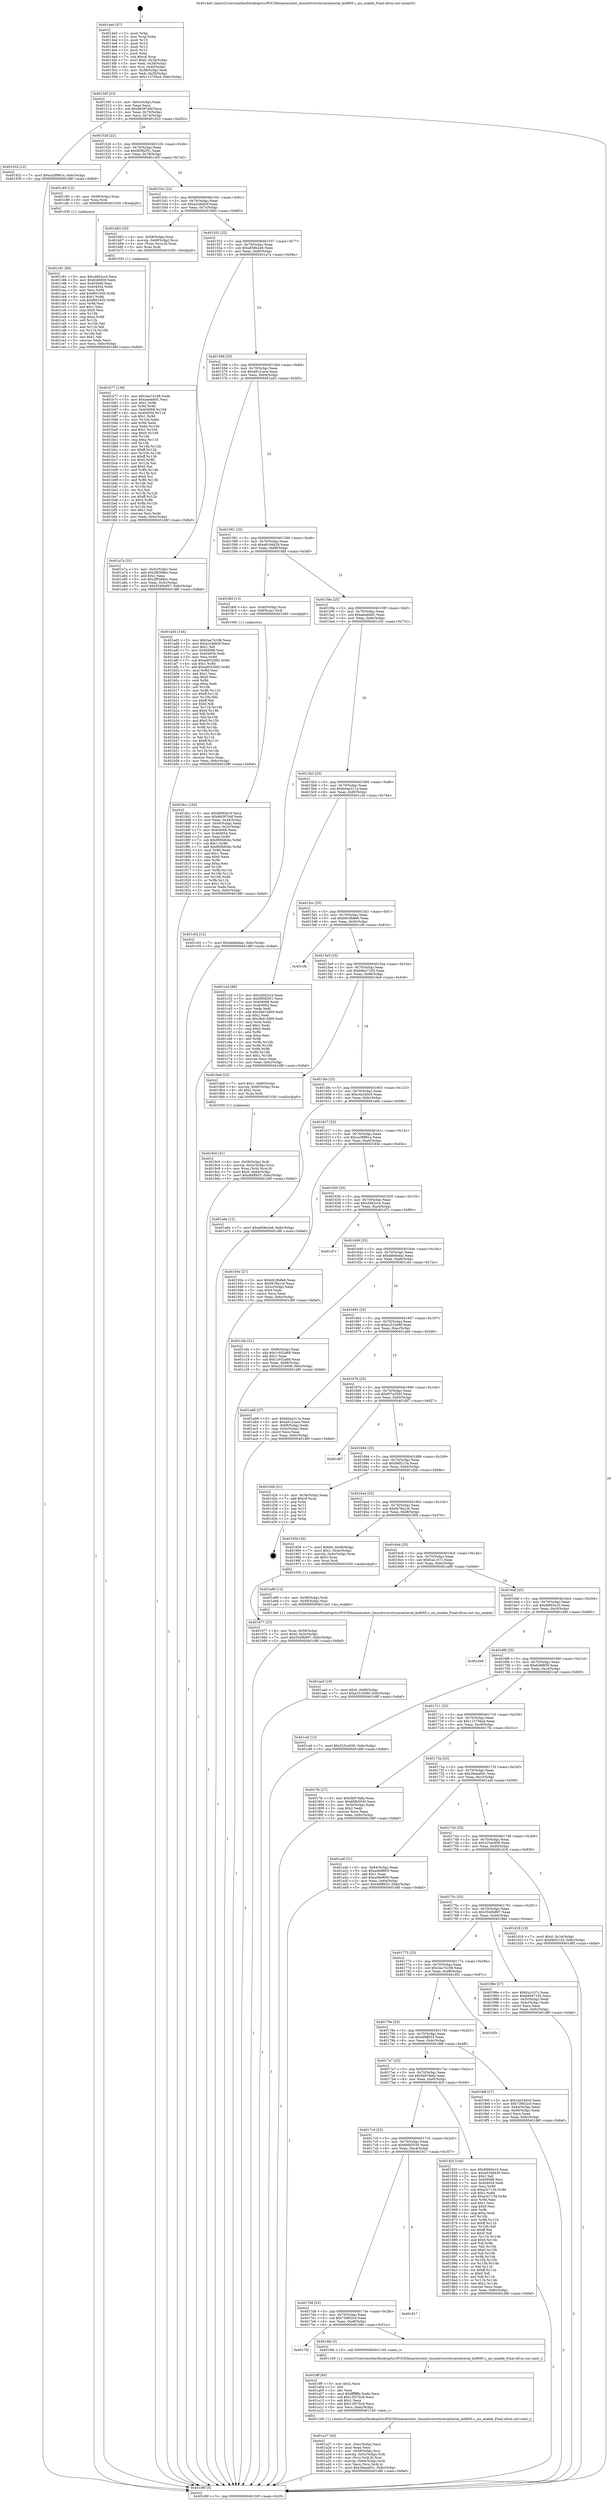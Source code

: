 digraph "0x4014e0" {
  label = "0x4014e0 (/mnt/c/Users/mathe/Desktop/tcc/POCII/binaries/extr_linuxdriversttyserialserial_ks8695.c_ms_enable_Final-ollvm.out::main(0))"
  labelloc = "t"
  node[shape=record]

  Entry [label="",width=0.3,height=0.3,shape=circle,fillcolor=black,style=filled]
  "0x40150f" [label="{
     0x40150f [23]\l
     | [instrs]\l
     &nbsp;&nbsp;0x40150f \<+3\>: mov -0x6c(%rbp),%eax\l
     &nbsp;&nbsp;0x401512 \<+2\>: mov %eax,%ecx\l
     &nbsp;&nbsp;0x401514 \<+6\>: sub $0x8b397d4f,%ecx\l
     &nbsp;&nbsp;0x40151a \<+3\>: mov %eax,-0x70(%rbp)\l
     &nbsp;&nbsp;0x40151d \<+3\>: mov %ecx,-0x74(%rbp)\l
     &nbsp;&nbsp;0x401520 \<+6\>: je 0000000000401932 \<main+0x452\>\l
  }"]
  "0x401932" [label="{
     0x401932 [12]\l
     | [instrs]\l
     &nbsp;&nbsp;0x401932 \<+7\>: movl $0xca38981e,-0x6c(%rbp)\l
     &nbsp;&nbsp;0x401939 \<+5\>: jmp 0000000000401d8f \<main+0x8af\>\l
  }"]
  "0x401526" [label="{
     0x401526 [22]\l
     | [instrs]\l
     &nbsp;&nbsp;0x401526 \<+5\>: jmp 000000000040152b \<main+0x4b\>\l
     &nbsp;&nbsp;0x40152b \<+3\>: mov -0x70(%rbp),%eax\l
     &nbsp;&nbsp;0x40152e \<+5\>: sub $0x9f382f51,%eax\l
     &nbsp;&nbsp;0x401533 \<+3\>: mov %eax,-0x78(%rbp)\l
     &nbsp;&nbsp;0x401536 \<+6\>: je 0000000000401c85 \<main+0x7a5\>\l
  }"]
  Exit [label="",width=0.3,height=0.3,shape=circle,fillcolor=black,style=filled,peripheries=2]
  "0x401c85" [label="{
     0x401c85 [12]\l
     | [instrs]\l
     &nbsp;&nbsp;0x401c85 \<+4\>: mov -0x58(%rbp),%rax\l
     &nbsp;&nbsp;0x401c89 \<+3\>: mov %rax,%rdi\l
     &nbsp;&nbsp;0x401c8c \<+5\>: call 0000000000401030 \<free@plt\>\l
     | [calls]\l
     &nbsp;&nbsp;0x401030 \{1\} (unknown)\l
  }"]
  "0x40153c" [label="{
     0x40153c [22]\l
     | [instrs]\l
     &nbsp;&nbsp;0x40153c \<+5\>: jmp 0000000000401541 \<main+0x61\>\l
     &nbsp;&nbsp;0x401541 \<+3\>: mov -0x70(%rbp),%eax\l
     &nbsp;&nbsp;0x401544 \<+5\>: sub $0xa2c8db3f,%eax\l
     &nbsp;&nbsp;0x401549 \<+3\>: mov %eax,-0x7c(%rbp)\l
     &nbsp;&nbsp;0x40154c \<+6\>: je 0000000000401b63 \<main+0x683\>\l
  }"]
  "0x401c91" [label="{
     0x401c91 [94]\l
     | [instrs]\l
     &nbsp;&nbsp;0x401c91 \<+5\>: mov $0xcbf42cc4,%ecx\l
     &nbsp;&nbsp;0x401c96 \<+5\>: mov $0xfcd6859,%edx\l
     &nbsp;&nbsp;0x401c9b \<+7\>: mov 0x404068,%esi\l
     &nbsp;&nbsp;0x401ca2 \<+8\>: mov 0x404054,%r8d\l
     &nbsp;&nbsp;0x401caa \<+3\>: mov %esi,%r9d\l
     &nbsp;&nbsp;0x401cad \<+7\>: add $0xf601fcf3,%r9d\l
     &nbsp;&nbsp;0x401cb4 \<+4\>: sub $0x1,%r9d\l
     &nbsp;&nbsp;0x401cb8 \<+7\>: sub $0xf601fcf3,%r9d\l
     &nbsp;&nbsp;0x401cbf \<+4\>: imul %r9d,%esi\l
     &nbsp;&nbsp;0x401cc3 \<+3\>: and $0x1,%esi\l
     &nbsp;&nbsp;0x401cc6 \<+3\>: cmp $0x0,%esi\l
     &nbsp;&nbsp;0x401cc9 \<+4\>: sete %r10b\l
     &nbsp;&nbsp;0x401ccd \<+4\>: cmp $0xa,%r8d\l
     &nbsp;&nbsp;0x401cd1 \<+4\>: setl %r11b\l
     &nbsp;&nbsp;0x401cd5 \<+3\>: mov %r10b,%bl\l
     &nbsp;&nbsp;0x401cd8 \<+3\>: and %r11b,%bl\l
     &nbsp;&nbsp;0x401cdb \<+3\>: xor %r11b,%r10b\l
     &nbsp;&nbsp;0x401cde \<+3\>: or %r10b,%bl\l
     &nbsp;&nbsp;0x401ce1 \<+3\>: test $0x1,%bl\l
     &nbsp;&nbsp;0x401ce4 \<+3\>: cmovne %edx,%ecx\l
     &nbsp;&nbsp;0x401ce7 \<+3\>: mov %ecx,-0x6c(%rbp)\l
     &nbsp;&nbsp;0x401cea \<+5\>: jmp 0000000000401d8f \<main+0x8af\>\l
  }"]
  "0x401b63" [label="{
     0x401b63 [20]\l
     | [instrs]\l
     &nbsp;&nbsp;0x401b63 \<+4\>: mov -0x58(%rbp),%rax\l
     &nbsp;&nbsp;0x401b67 \<+4\>: movslq -0x68(%rbp),%rcx\l
     &nbsp;&nbsp;0x401b6b \<+4\>: mov (%rax,%rcx,8),%rax\l
     &nbsp;&nbsp;0x401b6f \<+3\>: mov %rax,%rdi\l
     &nbsp;&nbsp;0x401b72 \<+5\>: call 0000000000401030 \<free@plt\>\l
     | [calls]\l
     &nbsp;&nbsp;0x401030 \{1\} (unknown)\l
  }"]
  "0x401552" [label="{
     0x401552 [22]\l
     | [instrs]\l
     &nbsp;&nbsp;0x401552 \<+5\>: jmp 0000000000401557 \<main+0x77\>\l
     &nbsp;&nbsp;0x401557 \<+3\>: mov -0x70(%rbp),%eax\l
     &nbsp;&nbsp;0x40155a \<+5\>: sub $0xa658e2e6,%eax\l
     &nbsp;&nbsp;0x40155f \<+3\>: mov %eax,-0x80(%rbp)\l
     &nbsp;&nbsp;0x401562 \<+6\>: je 0000000000401a7a \<main+0x59a\>\l
  }"]
  "0x401b77" [label="{
     0x401b77 [139]\l
     | [instrs]\l
     &nbsp;&nbsp;0x401b77 \<+5\>: mov $0x3aa74198,%edx\l
     &nbsp;&nbsp;0x401b7c \<+5\>: mov $0xaea4def1,%esi\l
     &nbsp;&nbsp;0x401b81 \<+3\>: mov $0x1,%r8b\l
     &nbsp;&nbsp;0x401b84 \<+3\>: xor %r9d,%r9d\l
     &nbsp;&nbsp;0x401b87 \<+8\>: mov 0x404068,%r10d\l
     &nbsp;&nbsp;0x401b8f \<+8\>: mov 0x404054,%r11d\l
     &nbsp;&nbsp;0x401b97 \<+4\>: sub $0x1,%r9d\l
     &nbsp;&nbsp;0x401b9b \<+3\>: mov %r10d,%ebx\l
     &nbsp;&nbsp;0x401b9e \<+3\>: add %r9d,%ebx\l
     &nbsp;&nbsp;0x401ba1 \<+4\>: imul %ebx,%r10d\l
     &nbsp;&nbsp;0x401ba5 \<+4\>: and $0x1,%r10d\l
     &nbsp;&nbsp;0x401ba9 \<+4\>: cmp $0x0,%r10d\l
     &nbsp;&nbsp;0x401bad \<+4\>: sete %r14b\l
     &nbsp;&nbsp;0x401bb1 \<+4\>: cmp $0xa,%r11d\l
     &nbsp;&nbsp;0x401bb5 \<+4\>: setl %r15b\l
     &nbsp;&nbsp;0x401bb9 \<+3\>: mov %r14b,%r12b\l
     &nbsp;&nbsp;0x401bbc \<+4\>: xor $0xff,%r12b\l
     &nbsp;&nbsp;0x401bc0 \<+3\>: mov %r15b,%r13b\l
     &nbsp;&nbsp;0x401bc3 \<+4\>: xor $0xff,%r13b\l
     &nbsp;&nbsp;0x401bc7 \<+4\>: xor $0x0,%r8b\l
     &nbsp;&nbsp;0x401bcb \<+3\>: mov %r12b,%al\l
     &nbsp;&nbsp;0x401bce \<+2\>: and $0x0,%al\l
     &nbsp;&nbsp;0x401bd0 \<+3\>: and %r8b,%r14b\l
     &nbsp;&nbsp;0x401bd3 \<+3\>: mov %r13b,%cl\l
     &nbsp;&nbsp;0x401bd6 \<+3\>: and $0x0,%cl\l
     &nbsp;&nbsp;0x401bd9 \<+3\>: and %r8b,%r15b\l
     &nbsp;&nbsp;0x401bdc \<+3\>: or %r14b,%al\l
     &nbsp;&nbsp;0x401bdf \<+3\>: or %r15b,%cl\l
     &nbsp;&nbsp;0x401be2 \<+2\>: xor %cl,%al\l
     &nbsp;&nbsp;0x401be4 \<+3\>: or %r13b,%r12b\l
     &nbsp;&nbsp;0x401be7 \<+4\>: xor $0xff,%r12b\l
     &nbsp;&nbsp;0x401beb \<+4\>: or $0x0,%r8b\l
     &nbsp;&nbsp;0x401bef \<+3\>: and %r8b,%r12b\l
     &nbsp;&nbsp;0x401bf2 \<+3\>: or %r12b,%al\l
     &nbsp;&nbsp;0x401bf5 \<+2\>: test $0x1,%al\l
     &nbsp;&nbsp;0x401bf7 \<+3\>: cmovne %esi,%edx\l
     &nbsp;&nbsp;0x401bfa \<+3\>: mov %edx,-0x6c(%rbp)\l
     &nbsp;&nbsp;0x401bfd \<+5\>: jmp 0000000000401d8f \<main+0x8af\>\l
  }"]
  "0x401a7a" [label="{
     0x401a7a [31]\l
     | [instrs]\l
     &nbsp;&nbsp;0x401a7a \<+3\>: mov -0x5c(%rbp),%eax\l
     &nbsp;&nbsp;0x401a7d \<+5\>: add $0x2f6388ec,%eax\l
     &nbsp;&nbsp;0x401a82 \<+3\>: add $0x1,%eax\l
     &nbsp;&nbsp;0x401a85 \<+5\>: sub $0x2f6388ec,%eax\l
     &nbsp;&nbsp;0x401a8a \<+3\>: mov %eax,-0x5c(%rbp)\l
     &nbsp;&nbsp;0x401a8d \<+7\>: movl $0x3540b997,-0x6c(%rbp)\l
     &nbsp;&nbsp;0x401a94 \<+5\>: jmp 0000000000401d8f \<main+0x8af\>\l
  }"]
  "0x401568" [label="{
     0x401568 [25]\l
     | [instrs]\l
     &nbsp;&nbsp;0x401568 \<+5\>: jmp 000000000040156d \<main+0x8d\>\l
     &nbsp;&nbsp;0x40156d \<+3\>: mov -0x70(%rbp),%eax\l
     &nbsp;&nbsp;0x401570 \<+5\>: sub $0xa912cace,%eax\l
     &nbsp;&nbsp;0x401575 \<+6\>: mov %eax,-0x84(%rbp)\l
     &nbsp;&nbsp;0x40157b \<+6\>: je 0000000000401ad3 \<main+0x5f3\>\l
  }"]
  "0x401aa5" [label="{
     0x401aa5 [19]\l
     | [instrs]\l
     &nbsp;&nbsp;0x401aa5 \<+7\>: movl $0x0,-0x68(%rbp)\l
     &nbsp;&nbsp;0x401aac \<+7\>: movl $0xe251b06f,-0x6c(%rbp)\l
     &nbsp;&nbsp;0x401ab3 \<+5\>: jmp 0000000000401d8f \<main+0x8af\>\l
  }"]
  "0x401ad3" [label="{
     0x401ad3 [144]\l
     | [instrs]\l
     &nbsp;&nbsp;0x401ad3 \<+5\>: mov $0x3aa74198,%eax\l
     &nbsp;&nbsp;0x401ad8 \<+5\>: mov $0xa2c8db3f,%ecx\l
     &nbsp;&nbsp;0x401add \<+2\>: mov $0x1,%dl\l
     &nbsp;&nbsp;0x401adf \<+7\>: mov 0x404068,%esi\l
     &nbsp;&nbsp;0x401ae6 \<+7\>: mov 0x404054,%edi\l
     &nbsp;&nbsp;0x401aed \<+3\>: mov %esi,%r8d\l
     &nbsp;&nbsp;0x401af0 \<+7\>: sub $0xad032682,%r8d\l
     &nbsp;&nbsp;0x401af7 \<+4\>: sub $0x1,%r8d\l
     &nbsp;&nbsp;0x401afb \<+7\>: add $0xad032682,%r8d\l
     &nbsp;&nbsp;0x401b02 \<+4\>: imul %r8d,%esi\l
     &nbsp;&nbsp;0x401b06 \<+3\>: and $0x1,%esi\l
     &nbsp;&nbsp;0x401b09 \<+3\>: cmp $0x0,%esi\l
     &nbsp;&nbsp;0x401b0c \<+4\>: sete %r9b\l
     &nbsp;&nbsp;0x401b10 \<+3\>: cmp $0xa,%edi\l
     &nbsp;&nbsp;0x401b13 \<+4\>: setl %r10b\l
     &nbsp;&nbsp;0x401b17 \<+3\>: mov %r9b,%r11b\l
     &nbsp;&nbsp;0x401b1a \<+4\>: xor $0xff,%r11b\l
     &nbsp;&nbsp;0x401b1e \<+3\>: mov %r10b,%bl\l
     &nbsp;&nbsp;0x401b21 \<+3\>: xor $0xff,%bl\l
     &nbsp;&nbsp;0x401b24 \<+3\>: xor $0x0,%dl\l
     &nbsp;&nbsp;0x401b27 \<+3\>: mov %r11b,%r14b\l
     &nbsp;&nbsp;0x401b2a \<+4\>: and $0x0,%r14b\l
     &nbsp;&nbsp;0x401b2e \<+3\>: and %dl,%r9b\l
     &nbsp;&nbsp;0x401b31 \<+3\>: mov %bl,%r15b\l
     &nbsp;&nbsp;0x401b34 \<+4\>: and $0x0,%r15b\l
     &nbsp;&nbsp;0x401b38 \<+3\>: and %dl,%r10b\l
     &nbsp;&nbsp;0x401b3b \<+3\>: or %r9b,%r14b\l
     &nbsp;&nbsp;0x401b3e \<+3\>: or %r10b,%r15b\l
     &nbsp;&nbsp;0x401b41 \<+3\>: xor %r15b,%r14b\l
     &nbsp;&nbsp;0x401b44 \<+3\>: or %bl,%r11b\l
     &nbsp;&nbsp;0x401b47 \<+4\>: xor $0xff,%r11b\l
     &nbsp;&nbsp;0x401b4b \<+3\>: or $0x0,%dl\l
     &nbsp;&nbsp;0x401b4e \<+3\>: and %dl,%r11b\l
     &nbsp;&nbsp;0x401b51 \<+3\>: or %r11b,%r14b\l
     &nbsp;&nbsp;0x401b54 \<+4\>: test $0x1,%r14b\l
     &nbsp;&nbsp;0x401b58 \<+3\>: cmovne %ecx,%eax\l
     &nbsp;&nbsp;0x401b5b \<+3\>: mov %eax,-0x6c(%rbp)\l
     &nbsp;&nbsp;0x401b5e \<+5\>: jmp 0000000000401d8f \<main+0x8af\>\l
  }"]
  "0x401581" [label="{
     0x401581 [25]\l
     | [instrs]\l
     &nbsp;&nbsp;0x401581 \<+5\>: jmp 0000000000401586 \<main+0xa6\>\l
     &nbsp;&nbsp;0x401586 \<+3\>: mov -0x70(%rbp),%eax\l
     &nbsp;&nbsp;0x401589 \<+5\>: sub $0xa916d429,%eax\l
     &nbsp;&nbsp;0x40158e \<+6\>: mov %eax,-0x88(%rbp)\l
     &nbsp;&nbsp;0x401594 \<+6\>: je 00000000004018bf \<main+0x3df\>\l
  }"]
  "0x401a27" [label="{
     0x401a27 [40]\l
     | [instrs]\l
     &nbsp;&nbsp;0x401a27 \<+6\>: mov -0xec(%rbp),%ecx\l
     &nbsp;&nbsp;0x401a2d \<+3\>: imul %eax,%ecx\l
     &nbsp;&nbsp;0x401a30 \<+4\>: mov -0x58(%rbp),%rsi\l
     &nbsp;&nbsp;0x401a34 \<+4\>: movslq -0x5c(%rbp),%rdi\l
     &nbsp;&nbsp;0x401a38 \<+4\>: mov (%rsi,%rdi,8),%rsi\l
     &nbsp;&nbsp;0x401a3c \<+4\>: movslq -0x64(%rbp),%rdi\l
     &nbsp;&nbsp;0x401a40 \<+3\>: mov %ecx,(%rsi,%rdi,4)\l
     &nbsp;&nbsp;0x401a43 \<+7\>: movl $0x29eea041,-0x6c(%rbp)\l
     &nbsp;&nbsp;0x401a4a \<+5\>: jmp 0000000000401d8f \<main+0x8af\>\l
  }"]
  "0x4018bf" [label="{
     0x4018bf [13]\l
     | [instrs]\l
     &nbsp;&nbsp;0x4018bf \<+4\>: mov -0x40(%rbp),%rax\l
     &nbsp;&nbsp;0x4018c3 \<+4\>: mov 0x8(%rax),%rdi\l
     &nbsp;&nbsp;0x4018c7 \<+5\>: call 0000000000401060 \<atoi@plt\>\l
     | [calls]\l
     &nbsp;&nbsp;0x401060 \{1\} (unknown)\l
  }"]
  "0x40159a" [label="{
     0x40159a [25]\l
     | [instrs]\l
     &nbsp;&nbsp;0x40159a \<+5\>: jmp 000000000040159f \<main+0xbf\>\l
     &nbsp;&nbsp;0x40159f \<+3\>: mov -0x70(%rbp),%eax\l
     &nbsp;&nbsp;0x4015a2 \<+5\>: sub $0xaea4def1,%eax\l
     &nbsp;&nbsp;0x4015a7 \<+6\>: mov %eax,-0x8c(%rbp)\l
     &nbsp;&nbsp;0x4015ad \<+6\>: je 0000000000401c02 \<main+0x722\>\l
  }"]
  "0x4019ff" [label="{
     0x4019ff [40]\l
     | [instrs]\l
     &nbsp;&nbsp;0x4019ff \<+5\>: mov $0x2,%ecx\l
     &nbsp;&nbsp;0x401a04 \<+1\>: cltd\l
     &nbsp;&nbsp;0x401a05 \<+2\>: idiv %ecx\l
     &nbsp;&nbsp;0x401a07 \<+6\>: imul $0xfffffffe,%edx,%ecx\l
     &nbsp;&nbsp;0x401a0d \<+6\>: sub $0x13f37bc9,%ecx\l
     &nbsp;&nbsp;0x401a13 \<+3\>: add $0x1,%ecx\l
     &nbsp;&nbsp;0x401a16 \<+6\>: add $0x13f37bc9,%ecx\l
     &nbsp;&nbsp;0x401a1c \<+6\>: mov %ecx,-0xec(%rbp)\l
     &nbsp;&nbsp;0x401a22 \<+5\>: call 0000000000401160 \<next_i\>\l
     | [calls]\l
     &nbsp;&nbsp;0x401160 \{1\} (/mnt/c/Users/mathe/Desktop/tcc/POCII/binaries/extr_linuxdriversttyserialserial_ks8695.c_ms_enable_Final-ollvm.out::next_i)\l
  }"]
  "0x401c02" [label="{
     0x401c02 [12]\l
     | [instrs]\l
     &nbsp;&nbsp;0x401c02 \<+7\>: movl $0xdeb6edac,-0x6c(%rbp)\l
     &nbsp;&nbsp;0x401c09 \<+5\>: jmp 0000000000401d8f \<main+0x8af\>\l
  }"]
  "0x4015b3" [label="{
     0x4015b3 [25]\l
     | [instrs]\l
     &nbsp;&nbsp;0x4015b3 \<+5\>: jmp 00000000004015b8 \<main+0xd8\>\l
     &nbsp;&nbsp;0x4015b8 \<+3\>: mov -0x70(%rbp),%eax\l
     &nbsp;&nbsp;0x4015bb \<+5\>: sub $0xb0aa311a,%eax\l
     &nbsp;&nbsp;0x4015c0 \<+6\>: mov %eax,-0x90(%rbp)\l
     &nbsp;&nbsp;0x4015c6 \<+6\>: je 0000000000401c2d \<main+0x74d\>\l
  }"]
  "0x4017f2" [label="{
     0x4017f2\l
  }", style=dashed]
  "0x401c2d" [label="{
     0x401c2d [88]\l
     | [instrs]\l
     &nbsp;&nbsp;0x401c2d \<+5\>: mov $0xcbf42cc4,%eax\l
     &nbsp;&nbsp;0x401c32 \<+5\>: mov $0x9f382f51,%ecx\l
     &nbsp;&nbsp;0x401c37 \<+7\>: mov 0x404068,%edx\l
     &nbsp;&nbsp;0x401c3e \<+7\>: mov 0x404054,%esi\l
     &nbsp;&nbsp;0x401c45 \<+2\>: mov %edx,%edi\l
     &nbsp;&nbsp;0x401c47 \<+6\>: add $0x3bd15d69,%edi\l
     &nbsp;&nbsp;0x401c4d \<+3\>: sub $0x1,%edi\l
     &nbsp;&nbsp;0x401c50 \<+6\>: sub $0x3bd15d69,%edi\l
     &nbsp;&nbsp;0x401c56 \<+3\>: imul %edi,%edx\l
     &nbsp;&nbsp;0x401c59 \<+3\>: and $0x1,%edx\l
     &nbsp;&nbsp;0x401c5c \<+3\>: cmp $0x0,%edx\l
     &nbsp;&nbsp;0x401c5f \<+4\>: sete %r8b\l
     &nbsp;&nbsp;0x401c63 \<+3\>: cmp $0xa,%esi\l
     &nbsp;&nbsp;0x401c66 \<+4\>: setl %r9b\l
     &nbsp;&nbsp;0x401c6a \<+3\>: mov %r8b,%r10b\l
     &nbsp;&nbsp;0x401c6d \<+3\>: and %r9b,%r10b\l
     &nbsp;&nbsp;0x401c70 \<+3\>: xor %r9b,%r8b\l
     &nbsp;&nbsp;0x401c73 \<+3\>: or %r8b,%r10b\l
     &nbsp;&nbsp;0x401c76 \<+4\>: test $0x1,%r10b\l
     &nbsp;&nbsp;0x401c7a \<+3\>: cmovne %ecx,%eax\l
     &nbsp;&nbsp;0x401c7d \<+3\>: mov %eax,-0x6c(%rbp)\l
     &nbsp;&nbsp;0x401c80 \<+5\>: jmp 0000000000401d8f \<main+0x8af\>\l
  }"]
  "0x4015cc" [label="{
     0x4015cc [25]\l
     | [instrs]\l
     &nbsp;&nbsp;0x4015cc \<+5\>: jmp 00000000004015d1 \<main+0xf1\>\l
     &nbsp;&nbsp;0x4015d1 \<+3\>: mov -0x70(%rbp),%eax\l
     &nbsp;&nbsp;0x4015d4 \<+5\>: sub $0xb818b8e6,%eax\l
     &nbsp;&nbsp;0x4015d9 \<+6\>: mov %eax,-0x94(%rbp)\l
     &nbsp;&nbsp;0x4015df \<+6\>: je 0000000000401cfb \<main+0x81b\>\l
  }"]
  "0x4019fa" [label="{
     0x4019fa [5]\l
     | [instrs]\l
     &nbsp;&nbsp;0x4019fa \<+5\>: call 0000000000401160 \<next_i\>\l
     | [calls]\l
     &nbsp;&nbsp;0x401160 \{1\} (/mnt/c/Users/mathe/Desktop/tcc/POCII/binaries/extr_linuxdriversttyserialserial_ks8695.c_ms_enable_Final-ollvm.out::next_i)\l
  }"]
  "0x401cfb" [label="{
     0x401cfb\l
  }", style=dashed]
  "0x4015e5" [label="{
     0x4015e5 [25]\l
     | [instrs]\l
     &nbsp;&nbsp;0x4015e5 \<+5\>: jmp 00000000004015ea \<main+0x10a\>\l
     &nbsp;&nbsp;0x4015ea \<+3\>: mov -0x70(%rbp),%eax\l
     &nbsp;&nbsp;0x4015ed \<+5\>: sub $0xb9e47182,%eax\l
     &nbsp;&nbsp;0x4015f2 \<+6\>: mov %eax,-0x98(%rbp)\l
     &nbsp;&nbsp;0x4015f8 \<+6\>: je 00000000004019a9 \<main+0x4c9\>\l
  }"]
  "0x4017d9" [label="{
     0x4017d9 [25]\l
     | [instrs]\l
     &nbsp;&nbsp;0x4017d9 \<+5\>: jmp 00000000004017de \<main+0x2fe\>\l
     &nbsp;&nbsp;0x4017de \<+3\>: mov -0x70(%rbp),%eax\l
     &nbsp;&nbsp;0x4017e1 \<+5\>: sub $0x739f32c0,%eax\l
     &nbsp;&nbsp;0x4017e6 \<+6\>: mov %eax,-0xe8(%rbp)\l
     &nbsp;&nbsp;0x4017ec \<+6\>: je 00000000004019fa \<main+0x51a\>\l
  }"]
  "0x4019a9" [label="{
     0x4019a9 [23]\l
     | [instrs]\l
     &nbsp;&nbsp;0x4019a9 \<+7\>: movl $0x1,-0x60(%rbp)\l
     &nbsp;&nbsp;0x4019b0 \<+4\>: movslq -0x60(%rbp),%rax\l
     &nbsp;&nbsp;0x4019b4 \<+4\>: shl $0x2,%rax\l
     &nbsp;&nbsp;0x4019b8 \<+3\>: mov %rax,%rdi\l
     &nbsp;&nbsp;0x4019bb \<+5\>: call 0000000000401050 \<malloc@plt\>\l
     | [calls]\l
     &nbsp;&nbsp;0x401050 \{1\} (unknown)\l
  }"]
  "0x4015fe" [label="{
     0x4015fe [25]\l
     | [instrs]\l
     &nbsp;&nbsp;0x4015fe \<+5\>: jmp 0000000000401603 \<main+0x123\>\l
     &nbsp;&nbsp;0x401603 \<+3\>: mov -0x70(%rbp),%eax\l
     &nbsp;&nbsp;0x401606 \<+5\>: sub $0xc4e240c0,%eax\l
     &nbsp;&nbsp;0x40160b \<+6\>: mov %eax,-0x9c(%rbp)\l
     &nbsp;&nbsp;0x401611 \<+6\>: je 0000000000401a6e \<main+0x58e\>\l
  }"]
  "0x401817" [label="{
     0x401817\l
  }", style=dashed]
  "0x401a6e" [label="{
     0x401a6e [12]\l
     | [instrs]\l
     &nbsp;&nbsp;0x401a6e \<+7\>: movl $0xa658e2e6,-0x6c(%rbp)\l
     &nbsp;&nbsp;0x401a75 \<+5\>: jmp 0000000000401d8f \<main+0x8af\>\l
  }"]
  "0x401617" [label="{
     0x401617 [25]\l
     | [instrs]\l
     &nbsp;&nbsp;0x401617 \<+5\>: jmp 000000000040161c \<main+0x13c\>\l
     &nbsp;&nbsp;0x40161c \<+3\>: mov -0x70(%rbp),%eax\l
     &nbsp;&nbsp;0x40161f \<+5\>: sub $0xca38981e,%eax\l
     &nbsp;&nbsp;0x401624 \<+6\>: mov %eax,-0xa0(%rbp)\l
     &nbsp;&nbsp;0x40162a \<+6\>: je 000000000040193e \<main+0x45e\>\l
  }"]
  "0x4019c0" [label="{
     0x4019c0 [31]\l
     | [instrs]\l
     &nbsp;&nbsp;0x4019c0 \<+4\>: mov -0x58(%rbp),%rdi\l
     &nbsp;&nbsp;0x4019c4 \<+4\>: movslq -0x5c(%rbp),%rcx\l
     &nbsp;&nbsp;0x4019c8 \<+4\>: mov %rax,(%rdi,%rcx,8)\l
     &nbsp;&nbsp;0x4019cc \<+7\>: movl $0x0,-0x64(%rbp)\l
     &nbsp;&nbsp;0x4019d3 \<+7\>: movl $0x4f4ff453,-0x6c(%rbp)\l
     &nbsp;&nbsp;0x4019da \<+5\>: jmp 0000000000401d8f \<main+0x8af\>\l
  }"]
  "0x40193e" [label="{
     0x40193e [27]\l
     | [instrs]\l
     &nbsp;&nbsp;0x40193e \<+5\>: mov $0xb818b8e6,%eax\l
     &nbsp;&nbsp;0x401943 \<+5\>: mov $0xf478a1c0,%ecx\l
     &nbsp;&nbsp;0x401948 \<+3\>: mov -0x2c(%rbp),%edx\l
     &nbsp;&nbsp;0x40194b \<+3\>: cmp $0x0,%edx\l
     &nbsp;&nbsp;0x40194e \<+3\>: cmove %ecx,%eax\l
     &nbsp;&nbsp;0x401951 \<+3\>: mov %eax,-0x6c(%rbp)\l
     &nbsp;&nbsp;0x401954 \<+5\>: jmp 0000000000401d8f \<main+0x8af\>\l
  }"]
  "0x401630" [label="{
     0x401630 [25]\l
     | [instrs]\l
     &nbsp;&nbsp;0x401630 \<+5\>: jmp 0000000000401635 \<main+0x155\>\l
     &nbsp;&nbsp;0x401635 \<+3\>: mov -0x70(%rbp),%eax\l
     &nbsp;&nbsp;0x401638 \<+5\>: sub $0xcbf42cc4,%eax\l
     &nbsp;&nbsp;0x40163d \<+6\>: mov %eax,-0xa4(%rbp)\l
     &nbsp;&nbsp;0x401643 \<+6\>: je 0000000000401d7c \<main+0x89c\>\l
  }"]
  "0x401977" [label="{
     0x401977 [23]\l
     | [instrs]\l
     &nbsp;&nbsp;0x401977 \<+4\>: mov %rax,-0x58(%rbp)\l
     &nbsp;&nbsp;0x40197b \<+7\>: movl $0x0,-0x5c(%rbp)\l
     &nbsp;&nbsp;0x401982 \<+7\>: movl $0x3540b997,-0x6c(%rbp)\l
     &nbsp;&nbsp;0x401989 \<+5\>: jmp 0000000000401d8f \<main+0x8af\>\l
  }"]
  "0x401d7c" [label="{
     0x401d7c\l
  }", style=dashed]
  "0x401649" [label="{
     0x401649 [25]\l
     | [instrs]\l
     &nbsp;&nbsp;0x401649 \<+5\>: jmp 000000000040164e \<main+0x16e\>\l
     &nbsp;&nbsp;0x40164e \<+3\>: mov -0x70(%rbp),%eax\l
     &nbsp;&nbsp;0x401651 \<+5\>: sub $0xdeb6edac,%eax\l
     &nbsp;&nbsp;0x401656 \<+6\>: mov %eax,-0xa8(%rbp)\l
     &nbsp;&nbsp;0x40165c \<+6\>: je 0000000000401c0e \<main+0x72e\>\l
  }"]
  "0x4018cc" [label="{
     0x4018cc [102]\l
     | [instrs]\l
     &nbsp;&nbsp;0x4018cc \<+5\>: mov $0xfd993e10,%ecx\l
     &nbsp;&nbsp;0x4018d1 \<+5\>: mov $0x8b397d4f,%edx\l
     &nbsp;&nbsp;0x4018d6 \<+3\>: mov %eax,-0x44(%rbp)\l
     &nbsp;&nbsp;0x4018d9 \<+3\>: mov -0x44(%rbp),%eax\l
     &nbsp;&nbsp;0x4018dc \<+3\>: mov %eax,-0x2c(%rbp)\l
     &nbsp;&nbsp;0x4018df \<+7\>: mov 0x404068,%eax\l
     &nbsp;&nbsp;0x4018e6 \<+7\>: mov 0x404054,%esi\l
     &nbsp;&nbsp;0x4018ed \<+3\>: mov %eax,%r8d\l
     &nbsp;&nbsp;0x4018f0 \<+7\>: sub $0x895b9cbc,%r8d\l
     &nbsp;&nbsp;0x4018f7 \<+4\>: sub $0x1,%r8d\l
     &nbsp;&nbsp;0x4018fb \<+7\>: add $0x895b9cbc,%r8d\l
     &nbsp;&nbsp;0x401902 \<+4\>: imul %r8d,%eax\l
     &nbsp;&nbsp;0x401906 \<+3\>: and $0x1,%eax\l
     &nbsp;&nbsp;0x401909 \<+3\>: cmp $0x0,%eax\l
     &nbsp;&nbsp;0x40190c \<+4\>: sete %r9b\l
     &nbsp;&nbsp;0x401910 \<+3\>: cmp $0xa,%esi\l
     &nbsp;&nbsp;0x401913 \<+4\>: setl %r10b\l
     &nbsp;&nbsp;0x401917 \<+3\>: mov %r9b,%r11b\l
     &nbsp;&nbsp;0x40191a \<+3\>: and %r10b,%r11b\l
     &nbsp;&nbsp;0x40191d \<+3\>: xor %r10b,%r9b\l
     &nbsp;&nbsp;0x401920 \<+3\>: or %r9b,%r11b\l
     &nbsp;&nbsp;0x401923 \<+4\>: test $0x1,%r11b\l
     &nbsp;&nbsp;0x401927 \<+3\>: cmovne %edx,%ecx\l
     &nbsp;&nbsp;0x40192a \<+3\>: mov %ecx,-0x6c(%rbp)\l
     &nbsp;&nbsp;0x40192d \<+5\>: jmp 0000000000401d8f \<main+0x8af\>\l
  }"]
  "0x401c0e" [label="{
     0x401c0e [31]\l
     | [instrs]\l
     &nbsp;&nbsp;0x401c0e \<+3\>: mov -0x68(%rbp),%eax\l
     &nbsp;&nbsp;0x401c11 \<+5\>: add $0x1c932a68,%eax\l
     &nbsp;&nbsp;0x401c16 \<+3\>: add $0x1,%eax\l
     &nbsp;&nbsp;0x401c19 \<+5\>: sub $0x1c932a68,%eax\l
     &nbsp;&nbsp;0x401c1e \<+3\>: mov %eax,-0x68(%rbp)\l
     &nbsp;&nbsp;0x401c21 \<+7\>: movl $0xe251b06f,-0x6c(%rbp)\l
     &nbsp;&nbsp;0x401c28 \<+5\>: jmp 0000000000401d8f \<main+0x8af\>\l
  }"]
  "0x401662" [label="{
     0x401662 [25]\l
     | [instrs]\l
     &nbsp;&nbsp;0x401662 \<+5\>: jmp 0000000000401667 \<main+0x187\>\l
     &nbsp;&nbsp;0x401667 \<+3\>: mov -0x70(%rbp),%eax\l
     &nbsp;&nbsp;0x40166a \<+5\>: sub $0xe251b06f,%eax\l
     &nbsp;&nbsp;0x40166f \<+6\>: mov %eax,-0xac(%rbp)\l
     &nbsp;&nbsp;0x401675 \<+6\>: je 0000000000401ab8 \<main+0x5d8\>\l
  }"]
  "0x4017c0" [label="{
     0x4017c0 [25]\l
     | [instrs]\l
     &nbsp;&nbsp;0x4017c0 \<+5\>: jmp 00000000004017c5 \<main+0x2e5\>\l
     &nbsp;&nbsp;0x4017c5 \<+3\>: mov -0x70(%rbp),%eax\l
     &nbsp;&nbsp;0x4017c8 \<+5\>: sub $0x6fdb5030,%eax\l
     &nbsp;&nbsp;0x4017cd \<+6\>: mov %eax,-0xe4(%rbp)\l
     &nbsp;&nbsp;0x4017d3 \<+6\>: je 0000000000401817 \<main+0x337\>\l
  }"]
  "0x401ab8" [label="{
     0x401ab8 [27]\l
     | [instrs]\l
     &nbsp;&nbsp;0x401ab8 \<+5\>: mov $0xb0aa311a,%eax\l
     &nbsp;&nbsp;0x401abd \<+5\>: mov $0xa912cace,%ecx\l
     &nbsp;&nbsp;0x401ac2 \<+3\>: mov -0x68(%rbp),%edx\l
     &nbsp;&nbsp;0x401ac5 \<+3\>: cmp -0x4c(%rbp),%edx\l
     &nbsp;&nbsp;0x401ac8 \<+3\>: cmovl %ecx,%eax\l
     &nbsp;&nbsp;0x401acb \<+3\>: mov %eax,-0x6c(%rbp)\l
     &nbsp;&nbsp;0x401ace \<+5\>: jmp 0000000000401d8f \<main+0x8af\>\l
  }"]
  "0x40167b" [label="{
     0x40167b [25]\l
     | [instrs]\l
     &nbsp;&nbsp;0x40167b \<+5\>: jmp 0000000000401680 \<main+0x1a0\>\l
     &nbsp;&nbsp;0x401680 \<+3\>: mov -0x70(%rbp),%eax\l
     &nbsp;&nbsp;0x401683 \<+5\>: sub $0xf07a3563,%eax\l
     &nbsp;&nbsp;0x401688 \<+6\>: mov %eax,-0xb0(%rbp)\l
     &nbsp;&nbsp;0x40168e \<+6\>: je 0000000000401d07 \<main+0x827\>\l
  }"]
  "0x40182f" [label="{
     0x40182f [144]\l
     | [instrs]\l
     &nbsp;&nbsp;0x40182f \<+5\>: mov $0xfd993e10,%eax\l
     &nbsp;&nbsp;0x401834 \<+5\>: mov $0xa916d429,%ecx\l
     &nbsp;&nbsp;0x401839 \<+2\>: mov $0x1,%dl\l
     &nbsp;&nbsp;0x40183b \<+7\>: mov 0x404068,%esi\l
     &nbsp;&nbsp;0x401842 \<+7\>: mov 0x404054,%edi\l
     &nbsp;&nbsp;0x401849 \<+3\>: mov %esi,%r8d\l
     &nbsp;&nbsp;0x40184c \<+7\>: sub $0xa3c7134,%r8d\l
     &nbsp;&nbsp;0x401853 \<+4\>: sub $0x1,%r8d\l
     &nbsp;&nbsp;0x401857 \<+7\>: add $0xa3c7134,%r8d\l
     &nbsp;&nbsp;0x40185e \<+4\>: imul %r8d,%esi\l
     &nbsp;&nbsp;0x401862 \<+3\>: and $0x1,%esi\l
     &nbsp;&nbsp;0x401865 \<+3\>: cmp $0x0,%esi\l
     &nbsp;&nbsp;0x401868 \<+4\>: sete %r9b\l
     &nbsp;&nbsp;0x40186c \<+3\>: cmp $0xa,%edi\l
     &nbsp;&nbsp;0x40186f \<+4\>: setl %r10b\l
     &nbsp;&nbsp;0x401873 \<+3\>: mov %r9b,%r11b\l
     &nbsp;&nbsp;0x401876 \<+4\>: xor $0xff,%r11b\l
     &nbsp;&nbsp;0x40187a \<+3\>: mov %r10b,%bl\l
     &nbsp;&nbsp;0x40187d \<+3\>: xor $0xff,%bl\l
     &nbsp;&nbsp;0x401880 \<+3\>: xor $0x0,%dl\l
     &nbsp;&nbsp;0x401883 \<+3\>: mov %r11b,%r14b\l
     &nbsp;&nbsp;0x401886 \<+4\>: and $0x0,%r14b\l
     &nbsp;&nbsp;0x40188a \<+3\>: and %dl,%r9b\l
     &nbsp;&nbsp;0x40188d \<+3\>: mov %bl,%r15b\l
     &nbsp;&nbsp;0x401890 \<+4\>: and $0x0,%r15b\l
     &nbsp;&nbsp;0x401894 \<+3\>: and %dl,%r10b\l
     &nbsp;&nbsp;0x401897 \<+3\>: or %r9b,%r14b\l
     &nbsp;&nbsp;0x40189a \<+3\>: or %r10b,%r15b\l
     &nbsp;&nbsp;0x40189d \<+3\>: xor %r15b,%r14b\l
     &nbsp;&nbsp;0x4018a0 \<+3\>: or %bl,%r11b\l
     &nbsp;&nbsp;0x4018a3 \<+4\>: xor $0xff,%r11b\l
     &nbsp;&nbsp;0x4018a7 \<+3\>: or $0x0,%dl\l
     &nbsp;&nbsp;0x4018aa \<+3\>: and %dl,%r11b\l
     &nbsp;&nbsp;0x4018ad \<+3\>: or %r11b,%r14b\l
     &nbsp;&nbsp;0x4018b0 \<+4\>: test $0x1,%r14b\l
     &nbsp;&nbsp;0x4018b4 \<+3\>: cmovne %ecx,%eax\l
     &nbsp;&nbsp;0x4018b7 \<+3\>: mov %eax,-0x6c(%rbp)\l
     &nbsp;&nbsp;0x4018ba \<+5\>: jmp 0000000000401d8f \<main+0x8af\>\l
  }"]
  "0x401d07" [label="{
     0x401d07\l
  }", style=dashed]
  "0x401694" [label="{
     0x401694 [25]\l
     | [instrs]\l
     &nbsp;&nbsp;0x401694 \<+5\>: jmp 0000000000401699 \<main+0x1b9\>\l
     &nbsp;&nbsp;0x401699 \<+3\>: mov -0x70(%rbp),%eax\l
     &nbsp;&nbsp;0x40169c \<+5\>: sub $0xf46f1c34,%eax\l
     &nbsp;&nbsp;0x4016a1 \<+6\>: mov %eax,-0xb4(%rbp)\l
     &nbsp;&nbsp;0x4016a7 \<+6\>: je 0000000000401d2b \<main+0x84b\>\l
  }"]
  "0x4017a7" [label="{
     0x4017a7 [25]\l
     | [instrs]\l
     &nbsp;&nbsp;0x4017a7 \<+5\>: jmp 00000000004017ac \<main+0x2cc\>\l
     &nbsp;&nbsp;0x4017ac \<+3\>: mov -0x70(%rbp),%eax\l
     &nbsp;&nbsp;0x4017af \<+5\>: sub $0x5b979afa,%eax\l
     &nbsp;&nbsp;0x4017b4 \<+6\>: mov %eax,-0xe0(%rbp)\l
     &nbsp;&nbsp;0x4017ba \<+6\>: je 000000000040182f \<main+0x34f\>\l
  }"]
  "0x401d2b" [label="{
     0x401d2b [21]\l
     | [instrs]\l
     &nbsp;&nbsp;0x401d2b \<+3\>: mov -0x34(%rbp),%eax\l
     &nbsp;&nbsp;0x401d2e \<+7\>: add $0xc8,%rsp\l
     &nbsp;&nbsp;0x401d35 \<+1\>: pop %rbx\l
     &nbsp;&nbsp;0x401d36 \<+2\>: pop %r12\l
     &nbsp;&nbsp;0x401d38 \<+2\>: pop %r13\l
     &nbsp;&nbsp;0x401d3a \<+2\>: pop %r14\l
     &nbsp;&nbsp;0x401d3c \<+2\>: pop %r15\l
     &nbsp;&nbsp;0x401d3e \<+1\>: pop %rbp\l
     &nbsp;&nbsp;0x401d3f \<+1\>: ret\l
  }"]
  "0x4016ad" [label="{
     0x4016ad [25]\l
     | [instrs]\l
     &nbsp;&nbsp;0x4016ad \<+5\>: jmp 00000000004016b2 \<main+0x1d2\>\l
     &nbsp;&nbsp;0x4016b2 \<+3\>: mov -0x70(%rbp),%eax\l
     &nbsp;&nbsp;0x4016b5 \<+5\>: sub $0xf478a1c0,%eax\l
     &nbsp;&nbsp;0x4016ba \<+6\>: mov %eax,-0xb8(%rbp)\l
     &nbsp;&nbsp;0x4016c0 \<+6\>: je 0000000000401959 \<main+0x479\>\l
  }"]
  "0x4019df" [label="{
     0x4019df [27]\l
     | [instrs]\l
     &nbsp;&nbsp;0x4019df \<+5\>: mov $0xc4e240c0,%eax\l
     &nbsp;&nbsp;0x4019e4 \<+5\>: mov $0x739f32c0,%ecx\l
     &nbsp;&nbsp;0x4019e9 \<+3\>: mov -0x64(%rbp),%edx\l
     &nbsp;&nbsp;0x4019ec \<+3\>: cmp -0x60(%rbp),%edx\l
     &nbsp;&nbsp;0x4019ef \<+3\>: cmovl %ecx,%eax\l
     &nbsp;&nbsp;0x4019f2 \<+3\>: mov %eax,-0x6c(%rbp)\l
     &nbsp;&nbsp;0x4019f5 \<+5\>: jmp 0000000000401d8f \<main+0x8af\>\l
  }"]
  "0x401959" [label="{
     0x401959 [30]\l
     | [instrs]\l
     &nbsp;&nbsp;0x401959 \<+7\>: movl $0x64,-0x48(%rbp)\l
     &nbsp;&nbsp;0x401960 \<+7\>: movl $0x1,-0x4c(%rbp)\l
     &nbsp;&nbsp;0x401967 \<+4\>: movslq -0x4c(%rbp),%rax\l
     &nbsp;&nbsp;0x40196b \<+4\>: shl $0x3,%rax\l
     &nbsp;&nbsp;0x40196f \<+3\>: mov %rax,%rdi\l
     &nbsp;&nbsp;0x401972 \<+5\>: call 0000000000401050 \<malloc@plt\>\l
     | [calls]\l
     &nbsp;&nbsp;0x401050 \{1\} (unknown)\l
  }"]
  "0x4016c6" [label="{
     0x4016c6 [25]\l
     | [instrs]\l
     &nbsp;&nbsp;0x4016c6 \<+5\>: jmp 00000000004016cb \<main+0x1eb\>\l
     &nbsp;&nbsp;0x4016cb \<+3\>: mov -0x70(%rbp),%eax\l
     &nbsp;&nbsp;0x4016ce \<+5\>: sub $0xfca1c57c,%eax\l
     &nbsp;&nbsp;0x4016d3 \<+6\>: mov %eax,-0xbc(%rbp)\l
     &nbsp;&nbsp;0x4016d9 \<+6\>: je 0000000000401a99 \<main+0x5b9\>\l
  }"]
  "0x40178e" [label="{
     0x40178e [25]\l
     | [instrs]\l
     &nbsp;&nbsp;0x40178e \<+5\>: jmp 0000000000401793 \<main+0x2b3\>\l
     &nbsp;&nbsp;0x401793 \<+3\>: mov -0x70(%rbp),%eax\l
     &nbsp;&nbsp;0x401796 \<+5\>: sub $0x4f4ff453,%eax\l
     &nbsp;&nbsp;0x40179b \<+6\>: mov %eax,-0xdc(%rbp)\l
     &nbsp;&nbsp;0x4017a1 \<+6\>: je 00000000004019df \<main+0x4ff\>\l
  }"]
  "0x401a99" [label="{
     0x401a99 [12]\l
     | [instrs]\l
     &nbsp;&nbsp;0x401a99 \<+4\>: mov -0x58(%rbp),%rdi\l
     &nbsp;&nbsp;0x401a9d \<+3\>: mov -0x48(%rbp),%esi\l
     &nbsp;&nbsp;0x401aa0 \<+5\>: call 00000000004013e0 \<ms_enable\>\l
     | [calls]\l
     &nbsp;&nbsp;0x4013e0 \{1\} (/mnt/c/Users/mathe/Desktop/tcc/POCII/binaries/extr_linuxdriversttyserialserial_ks8695.c_ms_enable_Final-ollvm.out::ms_enable)\l
  }"]
  "0x4016df" [label="{
     0x4016df [25]\l
     | [instrs]\l
     &nbsp;&nbsp;0x4016df \<+5\>: jmp 00000000004016e4 \<main+0x204\>\l
     &nbsp;&nbsp;0x4016e4 \<+3\>: mov -0x70(%rbp),%eax\l
     &nbsp;&nbsp;0x4016e7 \<+5\>: sub $0xfd993e10,%eax\l
     &nbsp;&nbsp;0x4016ec \<+6\>: mov %eax,-0xc0(%rbp)\l
     &nbsp;&nbsp;0x4016f2 \<+6\>: je 0000000000401d40 \<main+0x860\>\l
  }"]
  "0x401d5c" [label="{
     0x401d5c\l
  }", style=dashed]
  "0x401d40" [label="{
     0x401d40\l
  }", style=dashed]
  "0x4016f8" [label="{
     0x4016f8 [25]\l
     | [instrs]\l
     &nbsp;&nbsp;0x4016f8 \<+5\>: jmp 00000000004016fd \<main+0x21d\>\l
     &nbsp;&nbsp;0x4016fd \<+3\>: mov -0x70(%rbp),%eax\l
     &nbsp;&nbsp;0x401700 \<+5\>: sub $0xfcd6859,%eax\l
     &nbsp;&nbsp;0x401705 \<+6\>: mov %eax,-0xc4(%rbp)\l
     &nbsp;&nbsp;0x40170b \<+6\>: je 0000000000401cef \<main+0x80f\>\l
  }"]
  "0x401775" [label="{
     0x401775 [25]\l
     | [instrs]\l
     &nbsp;&nbsp;0x401775 \<+5\>: jmp 000000000040177a \<main+0x29a\>\l
     &nbsp;&nbsp;0x40177a \<+3\>: mov -0x70(%rbp),%eax\l
     &nbsp;&nbsp;0x40177d \<+5\>: sub $0x3aa74198,%eax\l
     &nbsp;&nbsp;0x401782 \<+6\>: mov %eax,-0xd8(%rbp)\l
     &nbsp;&nbsp;0x401788 \<+6\>: je 0000000000401d5c \<main+0x87c\>\l
  }"]
  "0x401cef" [label="{
     0x401cef [12]\l
     | [instrs]\l
     &nbsp;&nbsp;0x401cef \<+7\>: movl $0x325ec656,-0x6c(%rbp)\l
     &nbsp;&nbsp;0x401cf6 \<+5\>: jmp 0000000000401d8f \<main+0x8af\>\l
  }"]
  "0x401711" [label="{
     0x401711 [25]\l
     | [instrs]\l
     &nbsp;&nbsp;0x401711 \<+5\>: jmp 0000000000401716 \<main+0x236\>\l
     &nbsp;&nbsp;0x401716 \<+3\>: mov -0x70(%rbp),%eax\l
     &nbsp;&nbsp;0x401719 \<+5\>: sub $0x113756a4,%eax\l
     &nbsp;&nbsp;0x40171e \<+6\>: mov %eax,-0xc8(%rbp)\l
     &nbsp;&nbsp;0x401724 \<+6\>: je 00000000004017fc \<main+0x31c\>\l
  }"]
  "0x40198e" [label="{
     0x40198e [27]\l
     | [instrs]\l
     &nbsp;&nbsp;0x40198e \<+5\>: mov $0xfca1c57c,%eax\l
     &nbsp;&nbsp;0x401993 \<+5\>: mov $0xb9e47182,%ecx\l
     &nbsp;&nbsp;0x401998 \<+3\>: mov -0x5c(%rbp),%edx\l
     &nbsp;&nbsp;0x40199b \<+3\>: cmp -0x4c(%rbp),%edx\l
     &nbsp;&nbsp;0x40199e \<+3\>: cmovl %ecx,%eax\l
     &nbsp;&nbsp;0x4019a1 \<+3\>: mov %eax,-0x6c(%rbp)\l
     &nbsp;&nbsp;0x4019a4 \<+5\>: jmp 0000000000401d8f \<main+0x8af\>\l
  }"]
  "0x4017fc" [label="{
     0x4017fc [27]\l
     | [instrs]\l
     &nbsp;&nbsp;0x4017fc \<+5\>: mov $0x5b979afa,%eax\l
     &nbsp;&nbsp;0x401801 \<+5\>: mov $0x6fdb5030,%ecx\l
     &nbsp;&nbsp;0x401806 \<+3\>: mov -0x30(%rbp),%edx\l
     &nbsp;&nbsp;0x401809 \<+3\>: cmp $0x2,%edx\l
     &nbsp;&nbsp;0x40180c \<+3\>: cmovne %ecx,%eax\l
     &nbsp;&nbsp;0x40180f \<+3\>: mov %eax,-0x6c(%rbp)\l
     &nbsp;&nbsp;0x401812 \<+5\>: jmp 0000000000401d8f \<main+0x8af\>\l
  }"]
  "0x40172a" [label="{
     0x40172a [25]\l
     | [instrs]\l
     &nbsp;&nbsp;0x40172a \<+5\>: jmp 000000000040172f \<main+0x24f\>\l
     &nbsp;&nbsp;0x40172f \<+3\>: mov -0x70(%rbp),%eax\l
     &nbsp;&nbsp;0x401732 \<+5\>: sub $0x29eea041,%eax\l
     &nbsp;&nbsp;0x401737 \<+6\>: mov %eax,-0xcc(%rbp)\l
     &nbsp;&nbsp;0x40173d \<+6\>: je 0000000000401a4f \<main+0x56f\>\l
  }"]
  "0x401d8f" [label="{
     0x401d8f [5]\l
     | [instrs]\l
     &nbsp;&nbsp;0x401d8f \<+5\>: jmp 000000000040150f \<main+0x2f\>\l
  }"]
  "0x4014e0" [label="{
     0x4014e0 [47]\l
     | [instrs]\l
     &nbsp;&nbsp;0x4014e0 \<+1\>: push %rbp\l
     &nbsp;&nbsp;0x4014e1 \<+3\>: mov %rsp,%rbp\l
     &nbsp;&nbsp;0x4014e4 \<+2\>: push %r15\l
     &nbsp;&nbsp;0x4014e6 \<+2\>: push %r14\l
     &nbsp;&nbsp;0x4014e8 \<+2\>: push %r13\l
     &nbsp;&nbsp;0x4014ea \<+2\>: push %r12\l
     &nbsp;&nbsp;0x4014ec \<+1\>: push %rbx\l
     &nbsp;&nbsp;0x4014ed \<+7\>: sub $0xc8,%rsp\l
     &nbsp;&nbsp;0x4014f4 \<+7\>: movl $0x0,-0x34(%rbp)\l
     &nbsp;&nbsp;0x4014fb \<+3\>: mov %edi,-0x38(%rbp)\l
     &nbsp;&nbsp;0x4014fe \<+4\>: mov %rsi,-0x40(%rbp)\l
     &nbsp;&nbsp;0x401502 \<+3\>: mov -0x38(%rbp),%edi\l
     &nbsp;&nbsp;0x401505 \<+3\>: mov %edi,-0x30(%rbp)\l
     &nbsp;&nbsp;0x401508 \<+7\>: movl $0x113756a4,-0x6c(%rbp)\l
  }"]
  "0x40175c" [label="{
     0x40175c [25]\l
     | [instrs]\l
     &nbsp;&nbsp;0x40175c \<+5\>: jmp 0000000000401761 \<main+0x281\>\l
     &nbsp;&nbsp;0x401761 \<+3\>: mov -0x70(%rbp),%eax\l
     &nbsp;&nbsp;0x401764 \<+5\>: sub $0x3540b997,%eax\l
     &nbsp;&nbsp;0x401769 \<+6\>: mov %eax,-0xd4(%rbp)\l
     &nbsp;&nbsp;0x40176f \<+6\>: je 000000000040198e \<main+0x4ae\>\l
  }"]
  "0x401a4f" [label="{
     0x401a4f [31]\l
     | [instrs]\l
     &nbsp;&nbsp;0x401a4f \<+3\>: mov -0x64(%rbp),%eax\l
     &nbsp;&nbsp;0x401a52 \<+5\>: sub $0xa49ef605,%eax\l
     &nbsp;&nbsp;0x401a57 \<+3\>: add $0x1,%eax\l
     &nbsp;&nbsp;0x401a5a \<+5\>: add $0xa49ef605,%eax\l
     &nbsp;&nbsp;0x401a5f \<+3\>: mov %eax,-0x64(%rbp)\l
     &nbsp;&nbsp;0x401a62 \<+7\>: movl $0x4f4ff453,-0x6c(%rbp)\l
     &nbsp;&nbsp;0x401a69 \<+5\>: jmp 0000000000401d8f \<main+0x8af\>\l
  }"]
  "0x401743" [label="{
     0x401743 [25]\l
     | [instrs]\l
     &nbsp;&nbsp;0x401743 \<+5\>: jmp 0000000000401748 \<main+0x268\>\l
     &nbsp;&nbsp;0x401748 \<+3\>: mov -0x70(%rbp),%eax\l
     &nbsp;&nbsp;0x40174b \<+5\>: sub $0x325ec656,%eax\l
     &nbsp;&nbsp;0x401750 \<+6\>: mov %eax,-0xd0(%rbp)\l
     &nbsp;&nbsp;0x401756 \<+6\>: je 0000000000401d18 \<main+0x838\>\l
  }"]
  "0x401d18" [label="{
     0x401d18 [19]\l
     | [instrs]\l
     &nbsp;&nbsp;0x401d18 \<+7\>: movl $0x0,-0x34(%rbp)\l
     &nbsp;&nbsp;0x401d1f \<+7\>: movl $0xf46f1c34,-0x6c(%rbp)\l
     &nbsp;&nbsp;0x401d26 \<+5\>: jmp 0000000000401d8f \<main+0x8af\>\l
  }"]
  Entry -> "0x4014e0" [label=" 1"]
  "0x40150f" -> "0x401932" [label=" 1"]
  "0x40150f" -> "0x401526" [label=" 26"]
  "0x401d2b" -> Exit [label=" 1"]
  "0x401526" -> "0x401c85" [label=" 1"]
  "0x401526" -> "0x40153c" [label=" 25"]
  "0x401d18" -> "0x401d8f" [label=" 1"]
  "0x40153c" -> "0x401b63" [label=" 1"]
  "0x40153c" -> "0x401552" [label=" 24"]
  "0x401cef" -> "0x401d8f" [label=" 1"]
  "0x401552" -> "0x401a7a" [label=" 1"]
  "0x401552" -> "0x401568" [label=" 23"]
  "0x401c91" -> "0x401d8f" [label=" 1"]
  "0x401568" -> "0x401ad3" [label=" 1"]
  "0x401568" -> "0x401581" [label=" 22"]
  "0x401c85" -> "0x401c91" [label=" 1"]
  "0x401581" -> "0x4018bf" [label=" 1"]
  "0x401581" -> "0x40159a" [label=" 21"]
  "0x401c2d" -> "0x401d8f" [label=" 1"]
  "0x40159a" -> "0x401c02" [label=" 1"]
  "0x40159a" -> "0x4015b3" [label=" 20"]
  "0x401c0e" -> "0x401d8f" [label=" 1"]
  "0x4015b3" -> "0x401c2d" [label=" 1"]
  "0x4015b3" -> "0x4015cc" [label=" 19"]
  "0x401c02" -> "0x401d8f" [label=" 1"]
  "0x4015cc" -> "0x401cfb" [label=" 0"]
  "0x4015cc" -> "0x4015e5" [label=" 19"]
  "0x401b77" -> "0x401d8f" [label=" 1"]
  "0x4015e5" -> "0x4019a9" [label=" 1"]
  "0x4015e5" -> "0x4015fe" [label=" 18"]
  "0x401ad3" -> "0x401d8f" [label=" 1"]
  "0x4015fe" -> "0x401a6e" [label=" 1"]
  "0x4015fe" -> "0x401617" [label=" 17"]
  "0x401ab8" -> "0x401d8f" [label=" 2"]
  "0x401617" -> "0x40193e" [label=" 1"]
  "0x401617" -> "0x401630" [label=" 16"]
  "0x401a99" -> "0x401aa5" [label=" 1"]
  "0x401630" -> "0x401d7c" [label=" 0"]
  "0x401630" -> "0x401649" [label=" 16"]
  "0x401a7a" -> "0x401d8f" [label=" 1"]
  "0x401649" -> "0x401c0e" [label=" 1"]
  "0x401649" -> "0x401662" [label=" 15"]
  "0x401a6e" -> "0x401d8f" [label=" 1"]
  "0x401662" -> "0x401ab8" [label=" 2"]
  "0x401662" -> "0x40167b" [label=" 13"]
  "0x401a4f" -> "0x401d8f" [label=" 1"]
  "0x40167b" -> "0x401d07" [label=" 0"]
  "0x40167b" -> "0x401694" [label=" 13"]
  "0x401a27" -> "0x401d8f" [label=" 1"]
  "0x401694" -> "0x401d2b" [label=" 1"]
  "0x401694" -> "0x4016ad" [label=" 12"]
  "0x4019fa" -> "0x4019ff" [label=" 1"]
  "0x4016ad" -> "0x401959" [label=" 1"]
  "0x4016ad" -> "0x4016c6" [label=" 11"]
  "0x4017d9" -> "0x4017f2" [label=" 0"]
  "0x4016c6" -> "0x401a99" [label=" 1"]
  "0x4016c6" -> "0x4016df" [label=" 10"]
  "0x401b63" -> "0x401b77" [label=" 1"]
  "0x4016df" -> "0x401d40" [label=" 0"]
  "0x4016df" -> "0x4016f8" [label=" 10"]
  "0x4017c0" -> "0x4017d9" [label=" 1"]
  "0x4016f8" -> "0x401cef" [label=" 1"]
  "0x4016f8" -> "0x401711" [label=" 9"]
  "0x401aa5" -> "0x401d8f" [label=" 1"]
  "0x401711" -> "0x4017fc" [label=" 1"]
  "0x401711" -> "0x40172a" [label=" 8"]
  "0x4017fc" -> "0x401d8f" [label=" 1"]
  "0x4014e0" -> "0x40150f" [label=" 1"]
  "0x401d8f" -> "0x40150f" [label=" 26"]
  "0x4019df" -> "0x401d8f" [label=" 2"]
  "0x40172a" -> "0x401a4f" [label=" 1"]
  "0x40172a" -> "0x401743" [label=" 7"]
  "0x4019a9" -> "0x4019c0" [label=" 1"]
  "0x401743" -> "0x401d18" [label=" 1"]
  "0x401743" -> "0x40175c" [label=" 6"]
  "0x4019c0" -> "0x401d8f" [label=" 1"]
  "0x40175c" -> "0x40198e" [label=" 2"]
  "0x40175c" -> "0x401775" [label=" 4"]
  "0x4017c0" -> "0x401817" [label=" 0"]
  "0x401775" -> "0x401d5c" [label=" 0"]
  "0x401775" -> "0x40178e" [label=" 4"]
  "0x4017d9" -> "0x4019fa" [label=" 1"]
  "0x40178e" -> "0x4019df" [label=" 2"]
  "0x40178e" -> "0x4017a7" [label=" 2"]
  "0x4019ff" -> "0x401a27" [label=" 1"]
  "0x4017a7" -> "0x40182f" [label=" 1"]
  "0x4017a7" -> "0x4017c0" [label=" 1"]
  "0x40182f" -> "0x401d8f" [label=" 1"]
  "0x4018bf" -> "0x4018cc" [label=" 1"]
  "0x4018cc" -> "0x401d8f" [label=" 1"]
  "0x401932" -> "0x401d8f" [label=" 1"]
  "0x40193e" -> "0x401d8f" [label=" 1"]
  "0x401959" -> "0x401977" [label=" 1"]
  "0x401977" -> "0x401d8f" [label=" 1"]
  "0x40198e" -> "0x401d8f" [label=" 2"]
}
